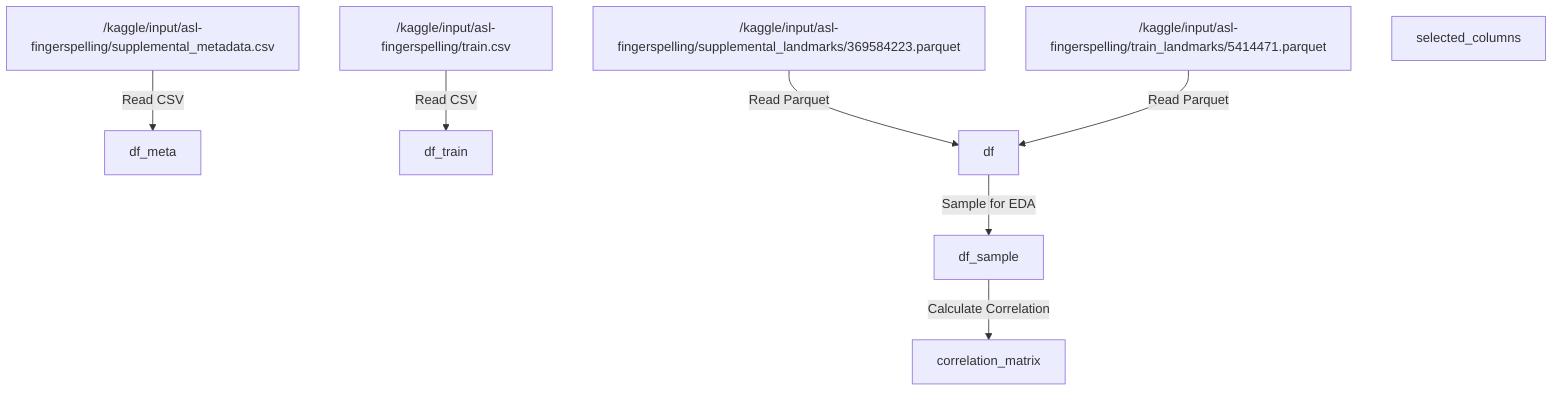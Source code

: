%% This diagram represents the data processing flow in the Jupyter Notebook
flowchart TD
    %% Data Sources
    A1["/kaggle/input/asl-fingerspelling/supplemental_metadata.csv"]
    A2["/kaggle/input/asl-fingerspelling/train.csv"]
    A3["/kaggle/input/asl-fingerspelling/supplemental_landmarks/369584223.parquet"]
    A4["/kaggle/input/asl-fingerspelling/train_landmarks/5414471.parquet"]
    
    %% Data Variables
    B1["df_meta"]
    B2["df_train"]
    B3["df"]
    B4["df_sample"]
    B5["selected_columns"]
    B6["correlation_matrix"]
    
    %% Data Processing Nodes
    A1 -->|"Read CSV"| B1
    A2 -->|"Read CSV"| B2
    A3 -->|"Read Parquet"| B3
    A4 -->|"Read Parquet"| B3
    B3 -->|"Sample for EDA"| B4
    B4 -->|"Calculate Correlation"| B6